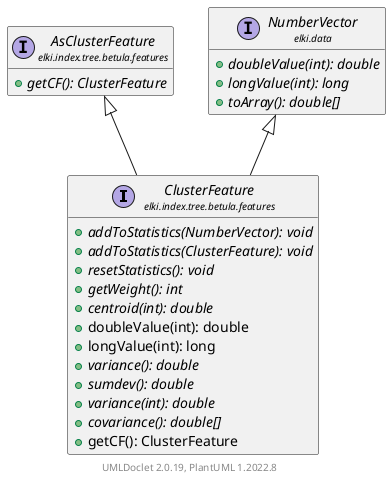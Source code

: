 @startuml
    remove .*\.(Instance|Par|Parameterizer|Factory)$
    set namespaceSeparator none
    hide empty fields
    hide empty methods

    interface "<size:14>ClusterFeature\n<size:10>elki.index.tree.betula.features" as elki.index.tree.betula.features.ClusterFeature [[ClusterFeature.html]] {
        {abstract} +addToStatistics(NumberVector): void
        {abstract} +addToStatistics(ClusterFeature): void
        {abstract} +resetStatistics(): void
        {abstract} +getWeight(): int
        {abstract} +centroid(int): double
        +doubleValue(int): double
        +longValue(int): long
        {abstract} +variance(): double
        {abstract} +sumdev(): double
        {abstract} +variance(int): double
        {abstract} +covariance(): double[]
        +getCF(): ClusterFeature
    }

    interface "<size:14>AsClusterFeature\n<size:10>elki.index.tree.betula.features" as elki.index.tree.betula.features.AsClusterFeature [[AsClusterFeature.html]] {
        {abstract} +getCF(): ClusterFeature
    }
    interface "<size:14>NumberVector\n<size:10>elki.data" as elki.data.NumberVector [[../../../../data/NumberVector.html]] {
        {abstract} +doubleValue(int): double
        {abstract} +longValue(int): long
        {abstract} +toArray(): double[]
    }
    interface "<size:14>ClusterFeature.Factory\n<size:10>elki.index.tree.betula.features" as elki.index.tree.betula.features.ClusterFeature.Factory<F extends ClusterFeature> [[ClusterFeature.Factory.html]]

    elki.index.tree.betula.features.AsClusterFeature <|-- elki.index.tree.betula.features.ClusterFeature
    elki.data.NumberVector <|-- elki.index.tree.betula.features.ClusterFeature
    elki.index.tree.betula.features.ClusterFeature +-- elki.index.tree.betula.features.ClusterFeature.Factory

    center footer UMLDoclet 2.0.19, PlantUML 1.2022.8
@enduml
